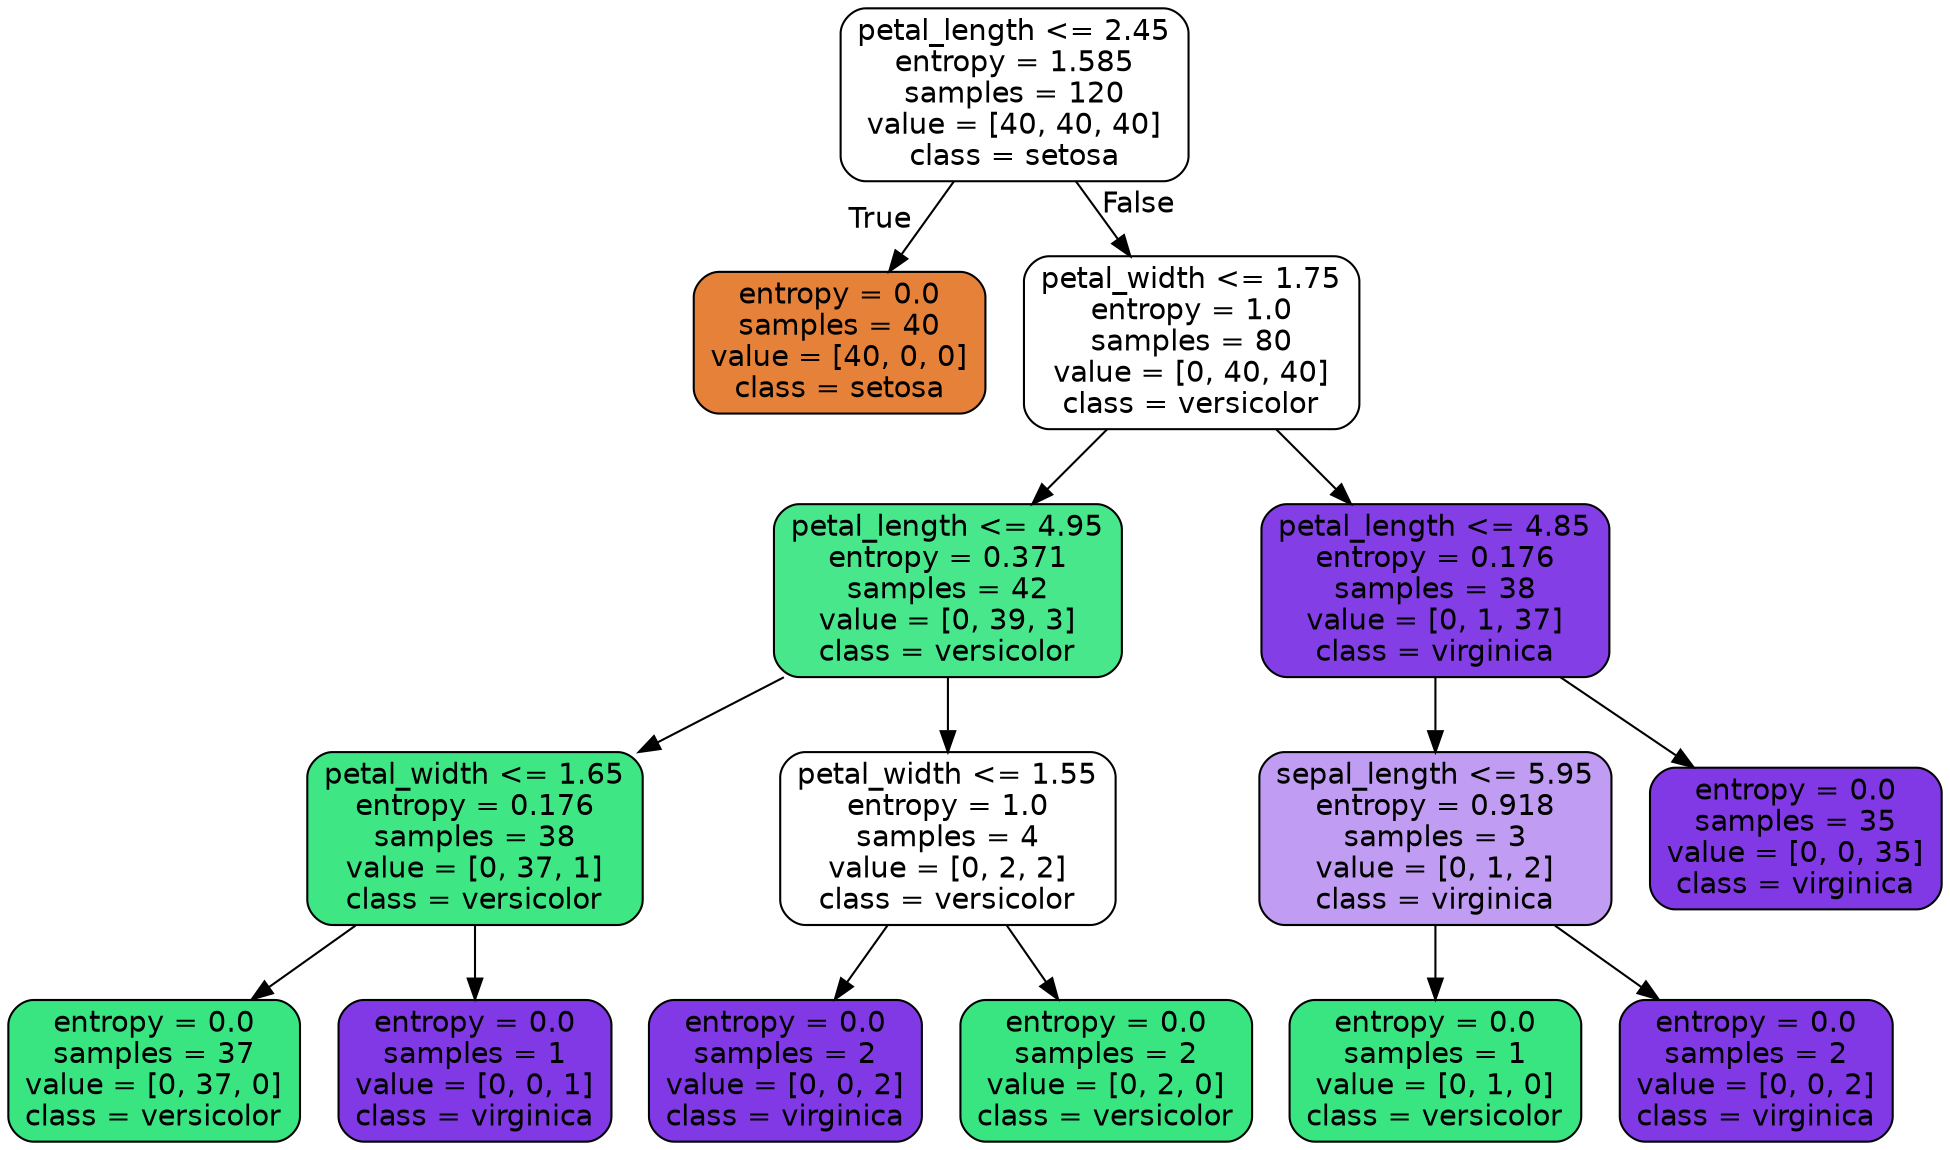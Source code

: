 digraph Tree {
node [shape=box, style="filled, rounded", color="black", fontname="helvetica"] ;
edge [fontname="helvetica"] ;
0 [label="petal_length <= 2.45\nentropy = 1.585\nsamples = 120\nvalue = [40, 40, 40]\nclass = setosa", fillcolor="#ffffff"] ;
1 [label="entropy = 0.0\nsamples = 40\nvalue = [40, 0, 0]\nclass = setosa", fillcolor="#e58139"] ;
0 -> 1 [labeldistance=2.5, labelangle=45, headlabel="True"] ;
2 [label="petal_width <= 1.75\nentropy = 1.0\nsamples = 80\nvalue = [0, 40, 40]\nclass = versicolor", fillcolor="#ffffff"] ;
0 -> 2 [labeldistance=2.5, labelangle=-45, headlabel="False"] ;
3 [label="petal_length <= 4.95\nentropy = 0.371\nsamples = 42\nvalue = [0, 39, 3]\nclass = versicolor", fillcolor="#48e78b"] ;
2 -> 3 ;
4 [label="petal_width <= 1.65\nentropy = 0.176\nsamples = 38\nvalue = [0, 37, 1]\nclass = versicolor", fillcolor="#3ee684"] ;
3 -> 4 ;
5 [label="entropy = 0.0\nsamples = 37\nvalue = [0, 37, 0]\nclass = versicolor", fillcolor="#39e581"] ;
4 -> 5 ;
6 [label="entropy = 0.0\nsamples = 1\nvalue = [0, 0, 1]\nclass = virginica", fillcolor="#8139e5"] ;
4 -> 6 ;
7 [label="petal_width <= 1.55\nentropy = 1.0\nsamples = 4\nvalue = [0, 2, 2]\nclass = versicolor", fillcolor="#ffffff"] ;
3 -> 7 ;
8 [label="entropy = 0.0\nsamples = 2\nvalue = [0, 0, 2]\nclass = virginica", fillcolor="#8139e5"] ;
7 -> 8 ;
9 [label="entropy = 0.0\nsamples = 2\nvalue = [0, 2, 0]\nclass = versicolor", fillcolor="#39e581"] ;
7 -> 9 ;
10 [label="petal_length <= 4.85\nentropy = 0.176\nsamples = 38\nvalue = [0, 1, 37]\nclass = virginica", fillcolor="#843ee6"] ;
2 -> 10 ;
11 [label="sepal_length <= 5.95\nentropy = 0.918\nsamples = 3\nvalue = [0, 1, 2]\nclass = virginica", fillcolor="#c09cf2"] ;
10 -> 11 ;
12 [label="entropy = 0.0\nsamples = 1\nvalue = [0, 1, 0]\nclass = versicolor", fillcolor="#39e581"] ;
11 -> 12 ;
13 [label="entropy = 0.0\nsamples = 2\nvalue = [0, 0, 2]\nclass = virginica", fillcolor="#8139e5"] ;
11 -> 13 ;
14 [label="entropy = 0.0\nsamples = 35\nvalue = [0, 0, 35]\nclass = virginica", fillcolor="#8139e5"] ;
10 -> 14 ;
}